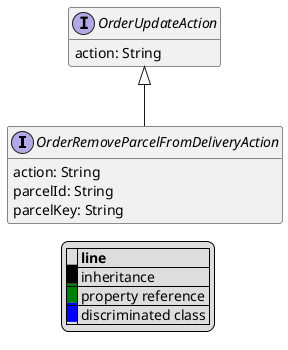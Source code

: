 @startuml

hide empty fields
hide empty methods
legend
|= |= line |
|<back:black>   </back>| inheritance |
|<back:green>   </back>| property reference |
|<back:blue>   </back>| discriminated class |
endlegend
interface OrderRemoveParcelFromDeliveryAction [[OrderRemoveParcelFromDeliveryAction.svg]] extends OrderUpdateAction {
    action: String
    parcelId: String
    parcelKey: String
}
interface OrderUpdateAction [[OrderUpdateAction.svg]]  {
    action: String
}





@enduml
